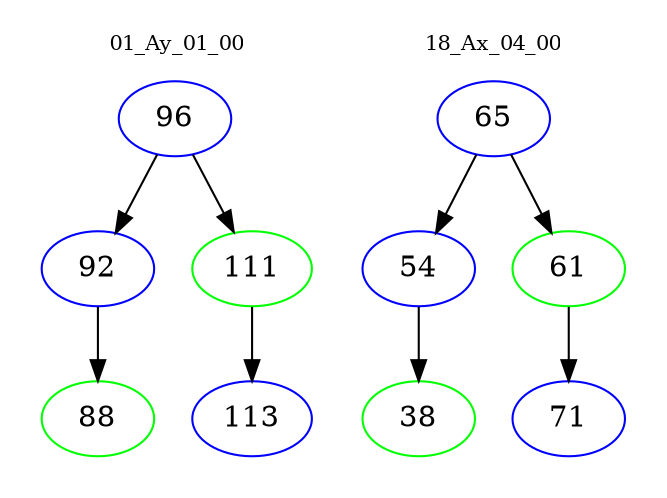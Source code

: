 digraph{
subgraph cluster_0 {
color = white
label = "01_Ay_01_00";
fontsize=10;
T0_96 [label="96", color="blue"]
T0_96 -> T0_92 [color="black"]
T0_92 [label="92", color="blue"]
T0_92 -> T0_88 [color="black"]
T0_88 [label="88", color="green"]
T0_96 -> T0_111 [color="black"]
T0_111 [label="111", color="green"]
T0_111 -> T0_113 [color="black"]
T0_113 [label="113", color="blue"]
}
subgraph cluster_1 {
color = white
label = "18_Ax_04_00";
fontsize=10;
T1_65 [label="65", color="blue"]
T1_65 -> T1_54 [color="black"]
T1_54 [label="54", color="blue"]
T1_54 -> T1_38 [color="black"]
T1_38 [label="38", color="green"]
T1_65 -> T1_61 [color="black"]
T1_61 [label="61", color="green"]
T1_61 -> T1_71 [color="black"]
T1_71 [label="71", color="blue"]
}
}
